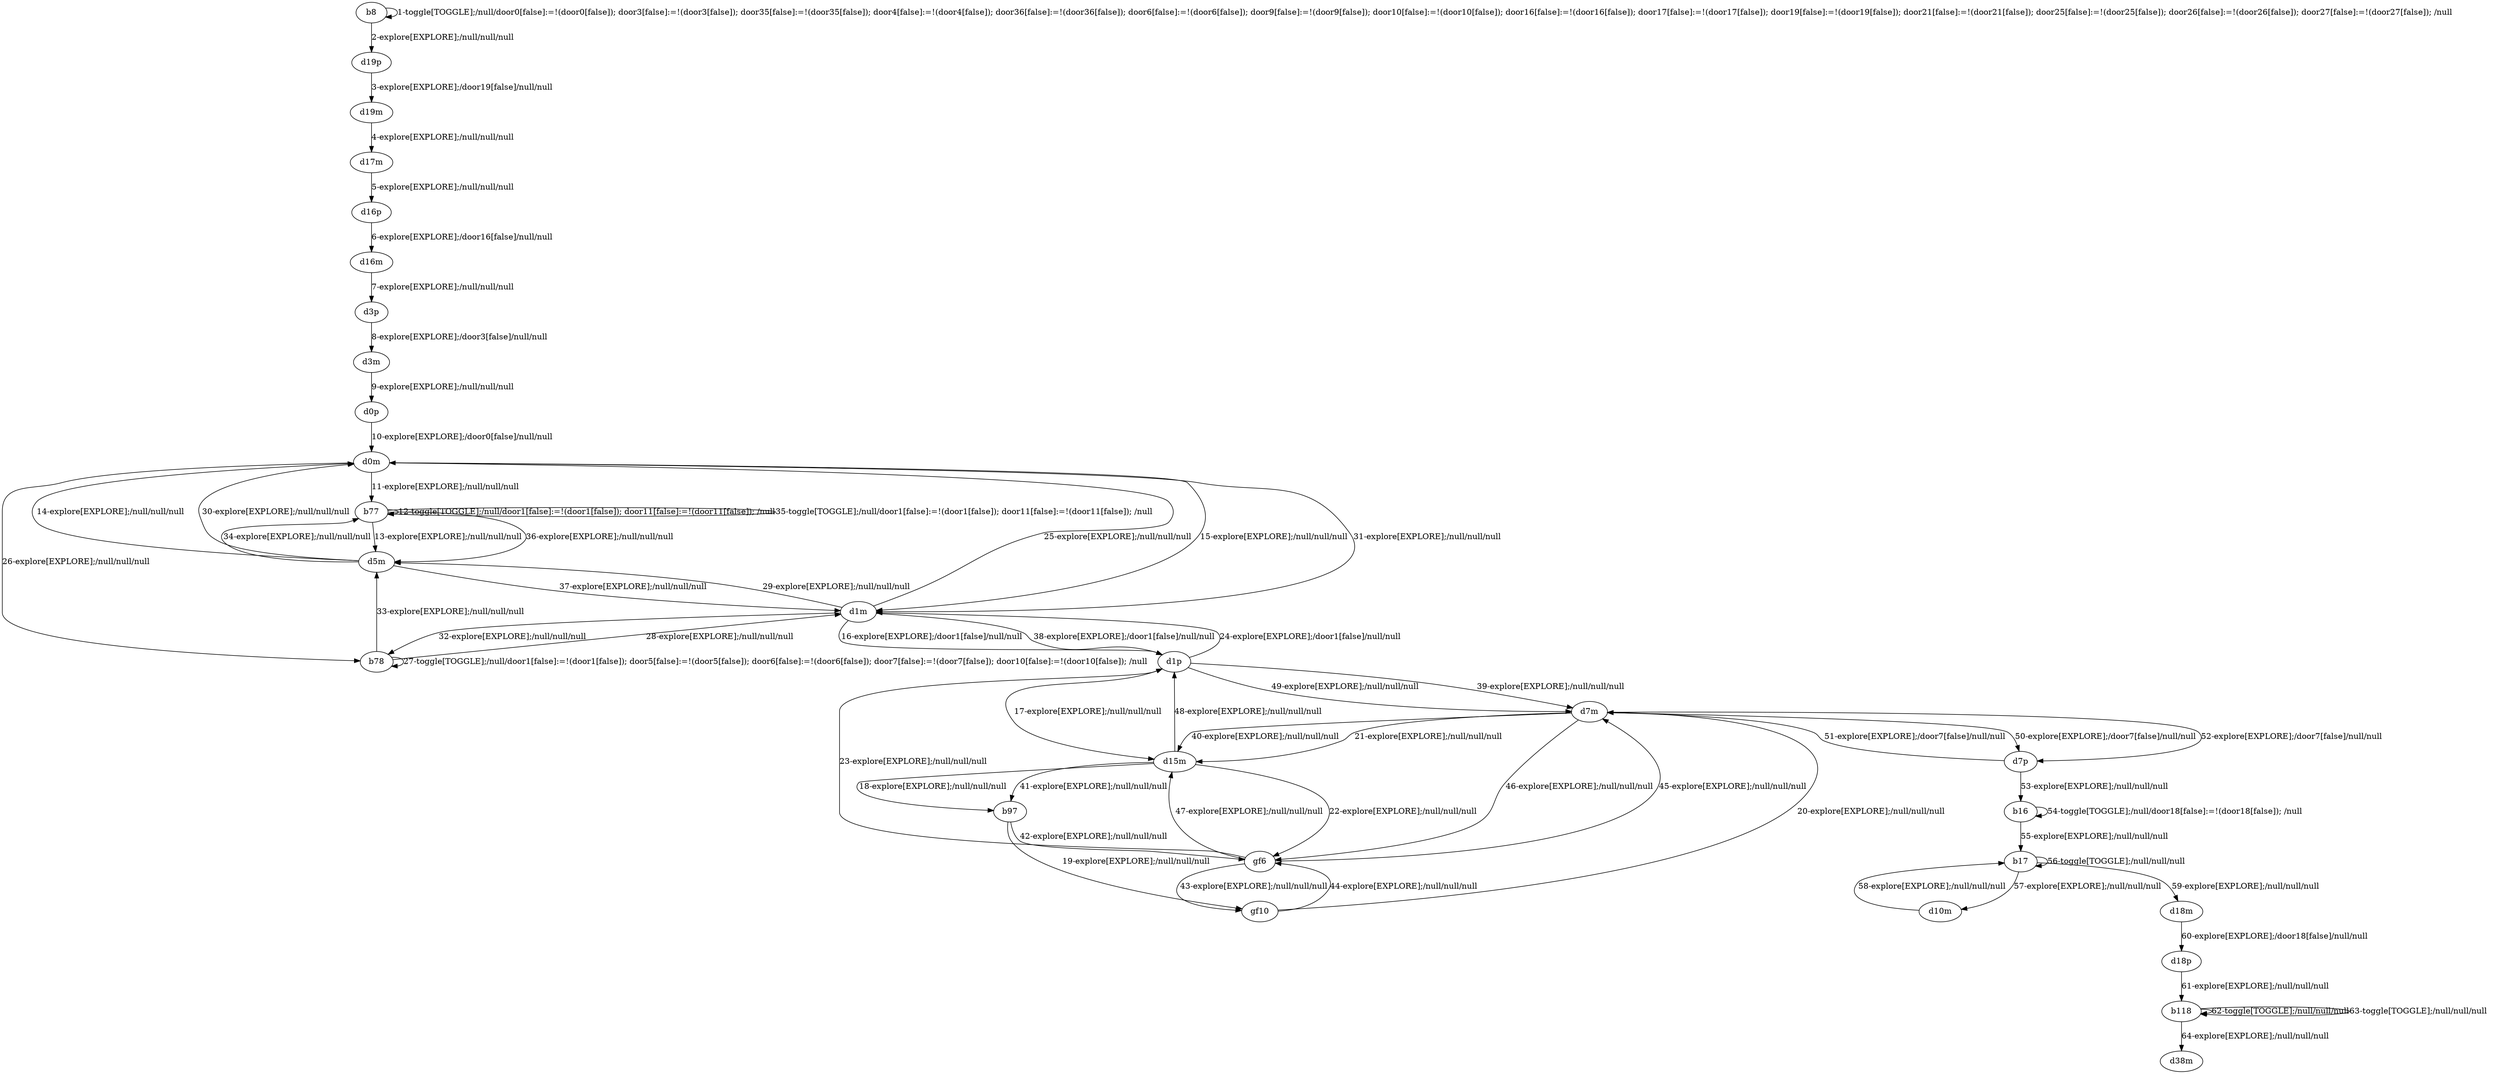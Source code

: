 # Total number of goals covered by this test: 1
# b17 --> b17

digraph g {
"b8" -> "b8" [label = "1-toggle[TOGGLE];/null/door0[false]:=!(door0[false]); door3[false]:=!(door3[false]); door35[false]:=!(door35[false]); door4[false]:=!(door4[false]); door36[false]:=!(door36[false]); door6[false]:=!(door6[false]); door9[false]:=!(door9[false]); door10[false]:=!(door10[false]); door16[false]:=!(door16[false]); door17[false]:=!(door17[false]); door19[false]:=!(door19[false]); door21[false]:=!(door21[false]); door25[false]:=!(door25[false]); door26[false]:=!(door26[false]); door27[false]:=!(door27[false]); /null"];
"b8" -> "d19p" [label = "2-explore[EXPLORE];/null/null/null"];
"d19p" -> "d19m" [label = "3-explore[EXPLORE];/door19[false]/null/null"];
"d19m" -> "d17m" [label = "4-explore[EXPLORE];/null/null/null"];
"d17m" -> "d16p" [label = "5-explore[EXPLORE];/null/null/null"];
"d16p" -> "d16m" [label = "6-explore[EXPLORE];/door16[false]/null/null"];
"d16m" -> "d3p" [label = "7-explore[EXPLORE];/null/null/null"];
"d3p" -> "d3m" [label = "8-explore[EXPLORE];/door3[false]/null/null"];
"d3m" -> "d0p" [label = "9-explore[EXPLORE];/null/null/null"];
"d0p" -> "d0m" [label = "10-explore[EXPLORE];/door0[false]/null/null"];
"d0m" -> "b77" [label = "11-explore[EXPLORE];/null/null/null"];
"b77" -> "b77" [label = "12-toggle[TOGGLE];/null/door1[false]:=!(door1[false]); door11[false]:=!(door11[false]); /null"];
"b77" -> "d5m" [label = "13-explore[EXPLORE];/null/null/null"];
"d5m" -> "d0m" [label = "14-explore[EXPLORE];/null/null/null"];
"d0m" -> "d1m" [label = "15-explore[EXPLORE];/null/null/null"];
"d1m" -> "d1p" [label = "16-explore[EXPLORE];/door1[false]/null/null"];
"d1p" -> "d15m" [label = "17-explore[EXPLORE];/null/null/null"];
"d15m" -> "b97" [label = "18-explore[EXPLORE];/null/null/null"];
"b97" -> "gf10" [label = "19-explore[EXPLORE];/null/null/null"];
"gf10" -> "d7m" [label = "20-explore[EXPLORE];/null/null/null"];
"d7m" -> "d15m" [label = "21-explore[EXPLORE];/null/null/null"];
"d15m" -> "gf6" [label = "22-explore[EXPLORE];/null/null/null"];
"gf6" -> "d1p" [label = "23-explore[EXPLORE];/null/null/null"];
"d1p" -> "d1m" [label = "24-explore[EXPLORE];/door1[false]/null/null"];
"d1m" -> "d0m" [label = "25-explore[EXPLORE];/null/null/null"];
"d0m" -> "b78" [label = "26-explore[EXPLORE];/null/null/null"];
"b78" -> "b78" [label = "27-toggle[TOGGLE];/null/door1[false]:=!(door1[false]); door5[false]:=!(door5[false]); door6[false]:=!(door6[false]); door7[false]:=!(door7[false]); door10[false]:=!(door10[false]); /null"];
"b78" -> "d1m" [label = "28-explore[EXPLORE];/null/null/null"];
"d1m" -> "d5m" [label = "29-explore[EXPLORE];/null/null/null"];
"d5m" -> "d0m" [label = "30-explore[EXPLORE];/null/null/null"];
"d0m" -> "d1m" [label = "31-explore[EXPLORE];/null/null/null"];
"d1m" -> "b78" [label = "32-explore[EXPLORE];/null/null/null"];
"b78" -> "d5m" [label = "33-explore[EXPLORE];/null/null/null"];
"d5m" -> "b77" [label = "34-explore[EXPLORE];/null/null/null"];
"b77" -> "b77" [label = "35-toggle[TOGGLE];/null/door1[false]:=!(door1[false]); door11[false]:=!(door11[false]); /null"];
"b77" -> "d5m" [label = "36-explore[EXPLORE];/null/null/null"];
"d5m" -> "d1m" [label = "37-explore[EXPLORE];/null/null/null"];
"d1m" -> "d1p" [label = "38-explore[EXPLORE];/door1[false]/null/null"];
"d1p" -> "d7m" [label = "39-explore[EXPLORE];/null/null/null"];
"d7m" -> "d15m" [label = "40-explore[EXPLORE];/null/null/null"];
"d15m" -> "b97" [label = "41-explore[EXPLORE];/null/null/null"];
"b97" -> "gf6" [label = "42-explore[EXPLORE];/null/null/null"];
"gf6" -> "gf10" [label = "43-explore[EXPLORE];/null/null/null"];
"gf10" -> "gf6" [label = "44-explore[EXPLORE];/null/null/null"];
"gf6" -> "d7m" [label = "45-explore[EXPLORE];/null/null/null"];
"d7m" -> "gf6" [label = "46-explore[EXPLORE];/null/null/null"];
"gf6" -> "d15m" [label = "47-explore[EXPLORE];/null/null/null"];
"d15m" -> "d1p" [label = "48-explore[EXPLORE];/null/null/null"];
"d1p" -> "d7m" [label = "49-explore[EXPLORE];/null/null/null"];
"d7m" -> "d7p" [label = "50-explore[EXPLORE];/door7[false]/null/null"];
"d7p" -> "d7m" [label = "51-explore[EXPLORE];/door7[false]/null/null"];
"d7m" -> "d7p" [label = "52-explore[EXPLORE];/door7[false]/null/null"];
"d7p" -> "b16" [label = "53-explore[EXPLORE];/null/null/null"];
"b16" -> "b16" [label = "54-toggle[TOGGLE];/null/door18[false]:=!(door18[false]); /null"];
"b16" -> "b17" [label = "55-explore[EXPLORE];/null/null/null"];
"b17" -> "b17" [label = "56-toggle[TOGGLE];/null/null/null"];
"b17" -> "d10m" [label = "57-explore[EXPLORE];/null/null/null"];
"d10m" -> "b17" [label = "58-explore[EXPLORE];/null/null/null"];
"b17" -> "d18m" [label = "59-explore[EXPLORE];/null/null/null"];
"d18m" -> "d18p" [label = "60-explore[EXPLORE];/door18[false]/null/null"];
"d18p" -> "b118" [label = "61-explore[EXPLORE];/null/null/null"];
"b118" -> "b118" [label = "62-toggle[TOGGLE];/null/null/null"];
"b118" -> "b118" [label = "63-toggle[TOGGLE];/null/null/null"];
"b118" -> "d38m" [label = "64-explore[EXPLORE];/null/null/null"];
}